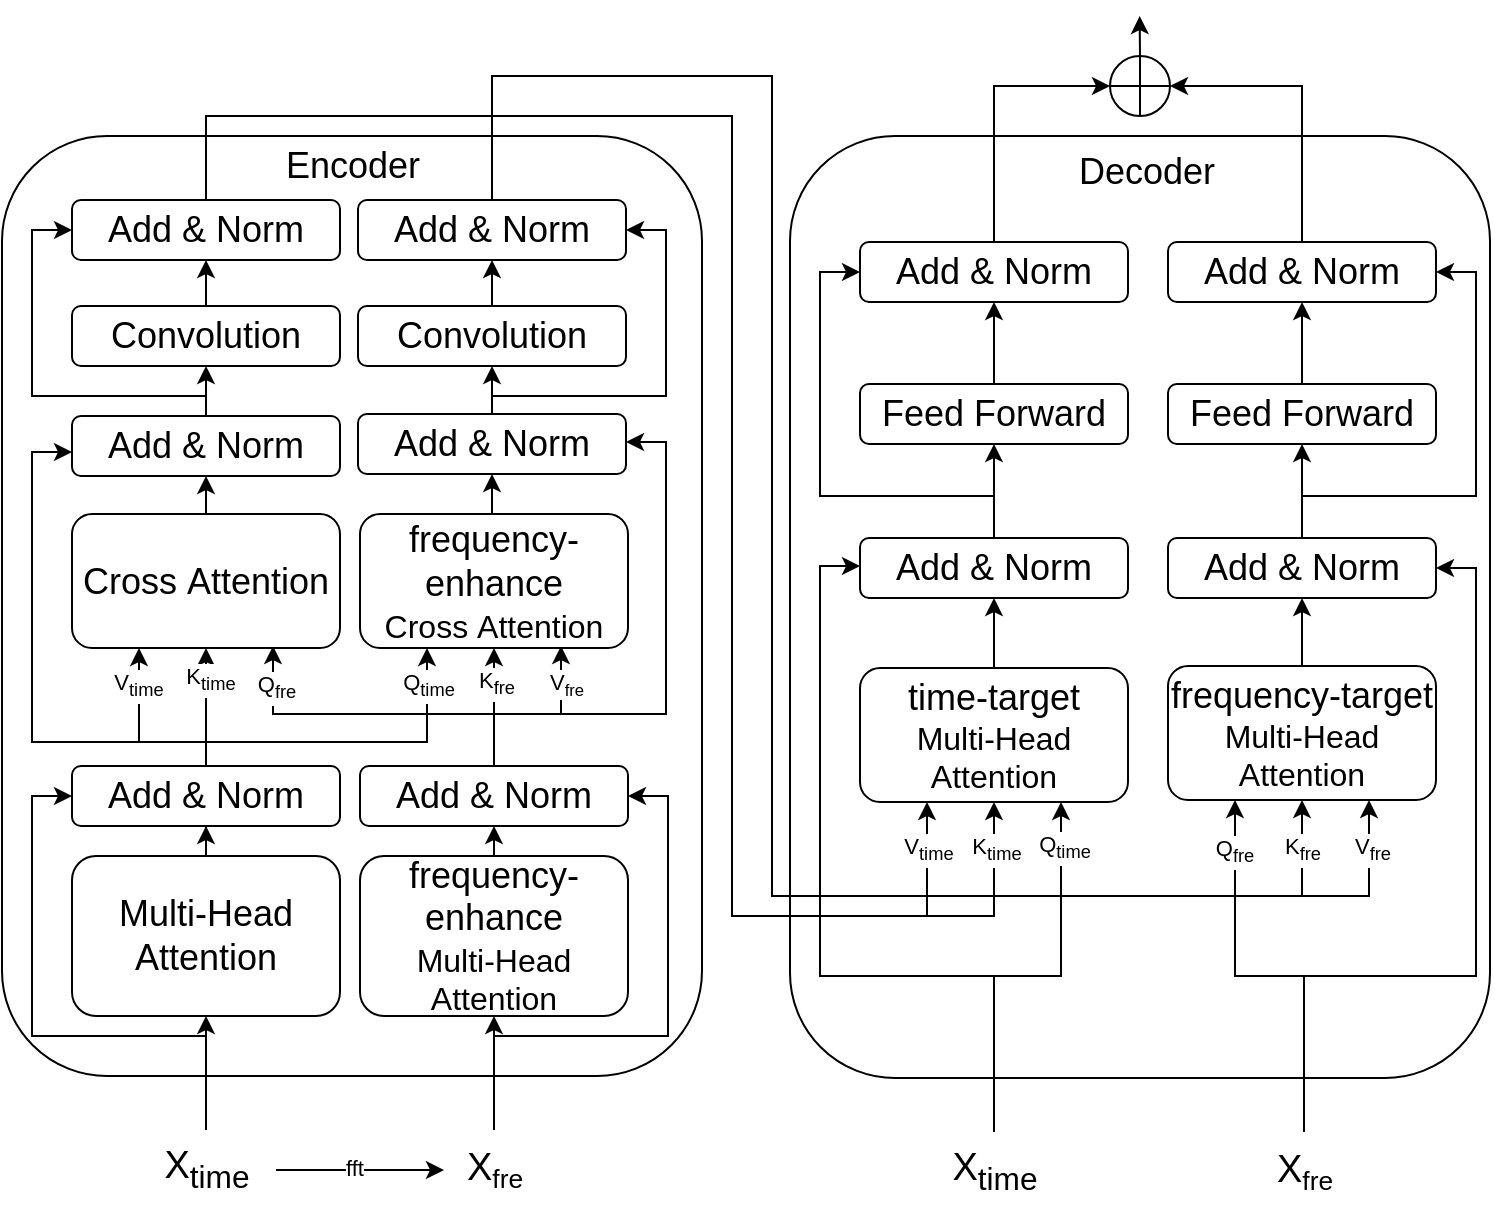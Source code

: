 <mxfile version="24.2.1" type="github">
  <diagram id="C5RBs43oDa-KdzZeNtuy" name="Page-1">
    <mxGraphModel dx="1364" dy="793" grid="1" gridSize="10" guides="1" tooltips="1" connect="1" arrows="1" fold="1" page="1" pageScale="1" pageWidth="827" pageHeight="1169" math="0" shadow="0">
      <root>
        <mxCell id="WIyWlLk6GJQsqaUBKTNV-0" />
        <mxCell id="WIyWlLk6GJQsqaUBKTNV-1" parent="WIyWlLk6GJQsqaUBKTNV-0" />
        <mxCell id="eqOZPifA_z1N_L8KUlT--0" value="" style="rounded=1;whiteSpace=wrap;html=1;" parent="WIyWlLk6GJQsqaUBKTNV-1" vertex="1">
          <mxGeometry x="55" y="70" width="350" height="470" as="geometry" />
        </mxCell>
        <mxCell id="eqOZPifA_z1N_L8KUlT--25" style="edgeStyle=orthogonalEdgeStyle;rounded=0;orthogonalLoop=1;jettySize=auto;html=1;entryX=0.5;entryY=1;entryDx=0;entryDy=0;" parent="WIyWlLk6GJQsqaUBKTNV-1" source="eqOZPifA_z1N_L8KUlT--2" target="eqOZPifA_z1N_L8KUlT--6" edge="1">
          <mxGeometry relative="1" as="geometry" />
        </mxCell>
        <mxCell id="eqOZPifA_z1N_L8KUlT--2" value="&lt;span style=&quot;background-color: initial;&quot;&gt;&lt;font style=&quot;font-size: 18px;&quot;&gt;Multi-Head Attention&lt;/font&gt;&lt;/span&gt;" style="rounded=1;whiteSpace=wrap;html=1;" parent="WIyWlLk6GJQsqaUBKTNV-1" vertex="1">
          <mxGeometry x="90" y="430" width="134" height="80" as="geometry" />
        </mxCell>
        <mxCell id="eqOZPifA_z1N_L8KUlT--35" style="edgeStyle=orthogonalEdgeStyle;rounded=0;orthogonalLoop=1;jettySize=auto;html=1;exitX=0.5;exitY=0;exitDx=0;exitDy=0;entryX=0.5;entryY=1;entryDx=0;entryDy=0;" parent="WIyWlLk6GJQsqaUBKTNV-1" source="eqOZPifA_z1N_L8KUlT--5" target="eqOZPifA_z1N_L8KUlT--7" edge="1">
          <mxGeometry relative="1" as="geometry" />
        </mxCell>
        <mxCell id="eqOZPifA_z1N_L8KUlT--5" value="&lt;font style=&quot;font-size: 18px;&quot;&gt;frequency-enhance&lt;/font&gt;&lt;div&gt;&lt;font size=&quot;3&quot;&gt;Multi-Head Attention&lt;/font&gt;&lt;/div&gt;" style="rounded=1;whiteSpace=wrap;html=1;" parent="WIyWlLk6GJQsqaUBKTNV-1" vertex="1">
          <mxGeometry x="234" y="430" width="134" height="80" as="geometry" />
        </mxCell>
        <mxCell id="eqOZPifA_z1N_L8KUlT--32" style="edgeStyle=orthogonalEdgeStyle;rounded=0;orthogonalLoop=1;jettySize=auto;html=1;exitX=0.5;exitY=0;exitDx=0;exitDy=0;entryX=0.5;entryY=1;entryDx=0;entryDy=0;" parent="WIyWlLk6GJQsqaUBKTNV-1" source="eqOZPifA_z1N_L8KUlT--6" target="eqOZPifA_z1N_L8KUlT--8" edge="1">
          <mxGeometry relative="1" as="geometry" />
        </mxCell>
        <mxCell id="eqOZPifA_z1N_L8KUlT--36" value="K&lt;sub&gt;time&lt;/sub&gt;" style="edgeLabel;html=1;align=center;verticalAlign=middle;resizable=0;points=[];" parent="eqOZPifA_z1N_L8KUlT--32" vertex="1" connectable="0">
          <mxGeometry x="-0.324" y="-2" relative="1" as="geometry">
            <mxPoint y="-23" as="offset" />
          </mxGeometry>
        </mxCell>
        <mxCell id="eqOZPifA_z1N_L8KUlT--37" style="edgeStyle=orthogonalEdgeStyle;rounded=0;orthogonalLoop=1;jettySize=auto;html=1;exitX=0.5;exitY=0;exitDx=0;exitDy=0;entryX=0.25;entryY=1;entryDx=0;entryDy=0;" parent="WIyWlLk6GJQsqaUBKTNV-1" source="eqOZPifA_z1N_L8KUlT--6" target="eqOZPifA_z1N_L8KUlT--8" edge="1">
          <mxGeometry relative="1" as="geometry">
            <Array as="points">
              <mxPoint x="157" y="373" />
              <mxPoint x="124" y="373" />
            </Array>
          </mxGeometry>
        </mxCell>
        <mxCell id="eqOZPifA_z1N_L8KUlT--38" value="V&lt;sub&gt;time&lt;/sub&gt;" style="edgeLabel;html=1;align=center;verticalAlign=middle;resizable=0;points=[];" parent="eqOZPifA_z1N_L8KUlT--37" vertex="1" connectable="0">
          <mxGeometry x="0.598" y="1" relative="1" as="geometry">
            <mxPoint as="offset" />
          </mxGeometry>
        </mxCell>
        <mxCell id="eqOZPifA_z1N_L8KUlT--46" style="edgeStyle=orthogonalEdgeStyle;rounded=0;orthogonalLoop=1;jettySize=auto;html=1;exitX=0.5;exitY=0;exitDx=0;exitDy=0;entryX=0.25;entryY=1;entryDx=0;entryDy=0;" parent="WIyWlLk6GJQsqaUBKTNV-1" source="eqOZPifA_z1N_L8KUlT--6" target="eqOZPifA_z1N_L8KUlT--9" edge="1">
          <mxGeometry relative="1" as="geometry">
            <Array as="points">
              <mxPoint x="157" y="373" />
              <mxPoint x="268" y="373" />
            </Array>
          </mxGeometry>
        </mxCell>
        <mxCell id="eqOZPifA_z1N_L8KUlT--47" value="Q&lt;sub&gt;time&lt;/sub&gt;" style="edgeLabel;html=1;align=center;verticalAlign=middle;resizable=0;points=[];" parent="eqOZPifA_z1N_L8KUlT--46" vertex="1" connectable="0">
          <mxGeometry x="0.773" relative="1" as="geometry">
            <mxPoint as="offset" />
          </mxGeometry>
        </mxCell>
        <mxCell id="eqOZPifA_z1N_L8KUlT--154" style="edgeStyle=orthogonalEdgeStyle;rounded=0;orthogonalLoop=1;jettySize=auto;html=1;exitX=0.5;exitY=0;exitDx=0;exitDy=0;entryX=0;entryY=0.5;entryDx=0;entryDy=0;" parent="WIyWlLk6GJQsqaUBKTNV-1" edge="1">
          <mxGeometry relative="1" as="geometry">
            <mxPoint x="157.0" y="395" as="sourcePoint" />
            <mxPoint x="90" y="228.0" as="targetPoint" />
            <Array as="points">
              <mxPoint x="157" y="373" />
              <mxPoint x="70" y="373" />
              <mxPoint x="70" y="228" />
            </Array>
          </mxGeometry>
        </mxCell>
        <mxCell id="eqOZPifA_z1N_L8KUlT--6" value="&lt;font style=&quot;font-size: 18px;&quot;&gt;Add &amp;amp; Norm&lt;/font&gt;" style="rounded=1;whiteSpace=wrap;html=1;" parent="WIyWlLk6GJQsqaUBKTNV-1" vertex="1">
          <mxGeometry x="90" y="385" width="134" height="30" as="geometry" />
        </mxCell>
        <mxCell id="eqOZPifA_z1N_L8KUlT--33" style="edgeStyle=orthogonalEdgeStyle;rounded=0;orthogonalLoop=1;jettySize=auto;html=1;exitX=0.5;exitY=0;exitDx=0;exitDy=0;entryX=0.5;entryY=1;entryDx=0;entryDy=0;" parent="WIyWlLk6GJQsqaUBKTNV-1" source="eqOZPifA_z1N_L8KUlT--7" target="eqOZPifA_z1N_L8KUlT--9" edge="1">
          <mxGeometry relative="1" as="geometry" />
        </mxCell>
        <mxCell id="eqOZPifA_z1N_L8KUlT--39" value="K&lt;sub&gt;fre&lt;/sub&gt;" style="edgeLabel;html=1;align=center;verticalAlign=middle;resizable=0;points=[];" parent="eqOZPifA_z1N_L8KUlT--33" vertex="1" connectable="0">
          <mxGeometry x="0.415" y="-1" relative="1" as="geometry">
            <mxPoint as="offset" />
          </mxGeometry>
        </mxCell>
        <mxCell id="eqOZPifA_z1N_L8KUlT--155" style="edgeStyle=orthogonalEdgeStyle;rounded=0;orthogonalLoop=1;jettySize=auto;html=1;exitX=0.5;exitY=0;exitDx=0;exitDy=0;entryX=1;entryY=0.5;entryDx=0;entryDy=0;" parent="WIyWlLk6GJQsqaUBKTNV-1" edge="1">
          <mxGeometry relative="1" as="geometry">
            <mxPoint x="301" y="391" as="sourcePoint" />
            <mxPoint x="367" y="223" as="targetPoint" />
            <Array as="points">
              <mxPoint x="301" y="359" />
              <mxPoint x="387" y="359" />
              <mxPoint x="387" y="223" />
            </Array>
          </mxGeometry>
        </mxCell>
        <mxCell id="6wwyws7jFuxZEPmVP6gi-4" style="edgeStyle=orthogonalEdgeStyle;rounded=0;orthogonalLoop=1;jettySize=auto;html=1;exitX=0.5;exitY=0;exitDx=0;exitDy=0;entryX=0.75;entryY=1;entryDx=0;entryDy=0;" edge="1" parent="WIyWlLk6GJQsqaUBKTNV-1">
          <mxGeometry relative="1" as="geometry">
            <mxPoint x="301" y="384" as="sourcePoint" />
            <mxPoint x="334.5" y="325" as="targetPoint" />
            <Array as="points">
              <mxPoint x="301" y="359" />
              <mxPoint x="335" y="359" />
            </Array>
          </mxGeometry>
        </mxCell>
        <mxCell id="6wwyws7jFuxZEPmVP6gi-5" style="edgeStyle=orthogonalEdgeStyle;rounded=0;orthogonalLoop=1;jettySize=auto;html=1;exitX=0.5;exitY=0;exitDx=0;exitDy=0;entryX=0.75;entryY=1;entryDx=0;entryDy=0;" edge="1" parent="WIyWlLk6GJQsqaUBKTNV-1">
          <mxGeometry relative="1" as="geometry">
            <mxPoint x="301" y="384" as="sourcePoint" />
            <mxPoint x="190.5" y="325" as="targetPoint" />
            <Array as="points">
              <mxPoint x="301" y="359" />
              <mxPoint x="191" y="359" />
            </Array>
          </mxGeometry>
        </mxCell>
        <mxCell id="eqOZPifA_z1N_L8KUlT--7" value="&lt;font style=&quot;font-size: 18px;&quot;&gt;Add &amp;amp; Norm&lt;/font&gt;" style="rounded=1;whiteSpace=wrap;html=1;" parent="WIyWlLk6GJQsqaUBKTNV-1" vertex="1">
          <mxGeometry x="234" y="385" width="134" height="30" as="geometry" />
        </mxCell>
        <mxCell id="eqOZPifA_z1N_L8KUlT--48" style="edgeStyle=orthogonalEdgeStyle;rounded=0;orthogonalLoop=1;jettySize=auto;html=1;exitX=0.5;exitY=0;exitDx=0;exitDy=0;entryX=0.5;entryY=1;entryDx=0;entryDy=0;" parent="WIyWlLk6GJQsqaUBKTNV-1" source="eqOZPifA_z1N_L8KUlT--8" target="eqOZPifA_z1N_L8KUlT--10" edge="1">
          <mxGeometry relative="1" as="geometry" />
        </mxCell>
        <mxCell id="eqOZPifA_z1N_L8KUlT--8" value="&lt;font style=&quot;font-size: 18px;&quot;&gt;&lt;span style=&quot;background-color: initial;&quot;&gt;&lt;font style=&quot;&quot;&gt;Cross&amp;nbsp;&lt;/font&gt;&lt;/span&gt;&lt;span style=&quot;background-color: initial;&quot;&gt;Attention&lt;/span&gt;&lt;/font&gt;" style="rounded=1;whiteSpace=wrap;html=1;" parent="WIyWlLk6GJQsqaUBKTNV-1" vertex="1">
          <mxGeometry x="90" y="259" width="134" height="67" as="geometry" />
        </mxCell>
        <mxCell id="eqOZPifA_z1N_L8KUlT--49" style="edgeStyle=orthogonalEdgeStyle;rounded=0;orthogonalLoop=1;jettySize=auto;html=1;exitX=0.5;exitY=0;exitDx=0;exitDy=0;entryX=0.5;entryY=1;entryDx=0;entryDy=0;" parent="WIyWlLk6GJQsqaUBKTNV-1" source="eqOZPifA_z1N_L8KUlT--9" target="eqOZPifA_z1N_L8KUlT--11" edge="1">
          <mxGeometry relative="1" as="geometry" />
        </mxCell>
        <mxCell id="eqOZPifA_z1N_L8KUlT--9" value="&lt;font style=&quot;font-size: 18px;&quot;&gt;frequency-enhance&lt;/font&gt;&lt;div&gt;&lt;font size=&quot;3&quot;&gt;Cross&lt;span style=&quot;background-color: initial;&quot;&gt;&amp;nbsp;Attention&lt;/span&gt;&lt;/font&gt;&lt;/div&gt;" style="rounded=1;whiteSpace=wrap;html=1;" parent="WIyWlLk6GJQsqaUBKTNV-1" vertex="1">
          <mxGeometry x="234" y="259" width="134" height="67" as="geometry" />
        </mxCell>
        <mxCell id="eqOZPifA_z1N_L8KUlT--50" style="edgeStyle=orthogonalEdgeStyle;rounded=0;orthogonalLoop=1;jettySize=auto;html=1;exitX=0.5;exitY=0;exitDx=0;exitDy=0;entryX=0.5;entryY=1;entryDx=0;entryDy=0;" parent="WIyWlLk6GJQsqaUBKTNV-1" source="eqOZPifA_z1N_L8KUlT--10" target="eqOZPifA_z1N_L8KUlT--12" edge="1">
          <mxGeometry relative="1" as="geometry" />
        </mxCell>
        <mxCell id="eqOZPifA_z1N_L8KUlT--56" style="edgeStyle=orthogonalEdgeStyle;rounded=0;orthogonalLoop=1;jettySize=auto;html=1;exitX=0.5;exitY=0;exitDx=0;exitDy=0;entryX=0;entryY=0.5;entryDx=0;entryDy=0;" parent="WIyWlLk6GJQsqaUBKTNV-1" source="eqOZPifA_z1N_L8KUlT--10" target="eqOZPifA_z1N_L8KUlT--14" edge="1">
          <mxGeometry relative="1" as="geometry">
            <Array as="points">
              <mxPoint x="157" y="200" />
              <mxPoint x="70" y="200" />
              <mxPoint x="70" y="117" />
            </Array>
          </mxGeometry>
        </mxCell>
        <mxCell id="eqOZPifA_z1N_L8KUlT--10" value="&lt;font style=&quot;font-size: 18px;&quot;&gt;Add &amp;amp; Norm&lt;/font&gt;" style="rounded=1;whiteSpace=wrap;html=1;" parent="WIyWlLk6GJQsqaUBKTNV-1" vertex="1">
          <mxGeometry x="90" y="210" width="134" height="30" as="geometry" />
        </mxCell>
        <mxCell id="eqOZPifA_z1N_L8KUlT--51" style="edgeStyle=orthogonalEdgeStyle;rounded=0;orthogonalLoop=1;jettySize=auto;html=1;exitX=0.5;exitY=0;exitDx=0;exitDy=0;entryX=0.5;entryY=1;entryDx=0;entryDy=0;" parent="WIyWlLk6GJQsqaUBKTNV-1" source="eqOZPifA_z1N_L8KUlT--11" target="eqOZPifA_z1N_L8KUlT--13" edge="1">
          <mxGeometry relative="1" as="geometry" />
        </mxCell>
        <mxCell id="eqOZPifA_z1N_L8KUlT--57" style="edgeStyle=orthogonalEdgeStyle;rounded=0;orthogonalLoop=1;jettySize=auto;html=1;exitX=0.5;exitY=0;exitDx=0;exitDy=0;entryX=1;entryY=0.5;entryDx=0;entryDy=0;" parent="WIyWlLk6GJQsqaUBKTNV-1" source="eqOZPifA_z1N_L8KUlT--11" target="eqOZPifA_z1N_L8KUlT--15" edge="1">
          <mxGeometry relative="1" as="geometry">
            <Array as="points">
              <mxPoint x="300" y="200" />
              <mxPoint x="387" y="200" />
              <mxPoint x="387" y="117" />
            </Array>
          </mxGeometry>
        </mxCell>
        <mxCell id="eqOZPifA_z1N_L8KUlT--11" value="&lt;font style=&quot;font-size: 18px;&quot;&gt;Add &amp;amp; Norm&lt;/font&gt;" style="rounded=1;whiteSpace=wrap;html=1;" parent="WIyWlLk6GJQsqaUBKTNV-1" vertex="1">
          <mxGeometry x="233" y="209" width="134" height="30" as="geometry" />
        </mxCell>
        <mxCell id="eqOZPifA_z1N_L8KUlT--53" style="edgeStyle=orthogonalEdgeStyle;rounded=0;orthogonalLoop=1;jettySize=auto;html=1;exitX=0.5;exitY=0;exitDx=0;exitDy=0;entryX=0.5;entryY=1;entryDx=0;entryDy=0;" parent="WIyWlLk6GJQsqaUBKTNV-1" source="eqOZPifA_z1N_L8KUlT--12" target="eqOZPifA_z1N_L8KUlT--14" edge="1">
          <mxGeometry relative="1" as="geometry" />
        </mxCell>
        <mxCell id="eqOZPifA_z1N_L8KUlT--12" value="&lt;font style=&quot;font-size: 18px;&quot;&gt;Convolution&lt;/font&gt;" style="rounded=1;whiteSpace=wrap;html=1;" parent="WIyWlLk6GJQsqaUBKTNV-1" vertex="1">
          <mxGeometry x="90" y="155" width="134" height="30" as="geometry" />
        </mxCell>
        <mxCell id="eqOZPifA_z1N_L8KUlT--55" style="edgeStyle=orthogonalEdgeStyle;rounded=0;orthogonalLoop=1;jettySize=auto;html=1;exitX=0.5;exitY=0;exitDx=0;exitDy=0;entryX=0.5;entryY=1;entryDx=0;entryDy=0;" parent="WIyWlLk6GJQsqaUBKTNV-1" source="eqOZPifA_z1N_L8KUlT--13" target="eqOZPifA_z1N_L8KUlT--15" edge="1">
          <mxGeometry relative="1" as="geometry" />
        </mxCell>
        <mxCell id="eqOZPifA_z1N_L8KUlT--13" value="&lt;font style=&quot;font-size: 18px;&quot;&gt;Convolution&lt;/font&gt;" style="rounded=1;whiteSpace=wrap;html=1;" parent="WIyWlLk6GJQsqaUBKTNV-1" vertex="1">
          <mxGeometry x="233" y="155" width="134" height="30" as="geometry" />
        </mxCell>
        <mxCell id="eqOZPifA_z1N_L8KUlT--14" value="&lt;font style=&quot;font-size: 18px;&quot;&gt;Add &amp;amp; Norm&lt;/font&gt;" style="rounded=1;whiteSpace=wrap;html=1;" parent="WIyWlLk6GJQsqaUBKTNV-1" vertex="1">
          <mxGeometry x="90" y="102" width="134" height="30" as="geometry" />
        </mxCell>
        <mxCell id="eqOZPifA_z1N_L8KUlT--15" value="&lt;font style=&quot;font-size: 18px;&quot;&gt;Add &amp;amp; Norm&lt;/font&gt;" style="rounded=1;whiteSpace=wrap;html=1;" parent="WIyWlLk6GJQsqaUBKTNV-1" vertex="1">
          <mxGeometry x="233" y="102" width="134" height="30" as="geometry" />
        </mxCell>
        <mxCell id="eqOZPifA_z1N_L8KUlT--21" value="" style="edgeStyle=orthogonalEdgeStyle;rounded=0;orthogonalLoop=1;jettySize=auto;html=1;" parent="WIyWlLk6GJQsqaUBKTNV-1" source="eqOZPifA_z1N_L8KUlT--19" target="eqOZPifA_z1N_L8KUlT--20" edge="1">
          <mxGeometry relative="1" as="geometry" />
        </mxCell>
        <mxCell id="eqOZPifA_z1N_L8KUlT--34" value="fft" style="edgeLabel;html=1;align=center;verticalAlign=middle;resizable=0;points=[];" parent="eqOZPifA_z1N_L8KUlT--21" vertex="1" connectable="0">
          <mxGeometry x="-0.089" y="1" relative="1" as="geometry">
            <mxPoint as="offset" />
          </mxGeometry>
        </mxCell>
        <mxCell id="eqOZPifA_z1N_L8KUlT--22" style="edgeStyle=orthogonalEdgeStyle;rounded=0;orthogonalLoop=1;jettySize=auto;html=1;entryX=0.5;entryY=1;entryDx=0;entryDy=0;" parent="WIyWlLk6GJQsqaUBKTNV-1" source="eqOZPifA_z1N_L8KUlT--19" target="eqOZPifA_z1N_L8KUlT--2" edge="1">
          <mxGeometry relative="1" as="geometry" />
        </mxCell>
        <mxCell id="6wwyws7jFuxZEPmVP6gi-1" style="edgeStyle=orthogonalEdgeStyle;rounded=0;orthogonalLoop=1;jettySize=auto;html=1;entryX=0;entryY=0.5;entryDx=0;entryDy=0;" edge="1" parent="WIyWlLk6GJQsqaUBKTNV-1" source="eqOZPifA_z1N_L8KUlT--19" target="eqOZPifA_z1N_L8KUlT--6">
          <mxGeometry relative="1" as="geometry">
            <Array as="points">
              <mxPoint x="157" y="520" />
              <mxPoint x="70" y="520" />
              <mxPoint x="70" y="400" />
            </Array>
          </mxGeometry>
        </mxCell>
        <mxCell id="eqOZPifA_z1N_L8KUlT--19" value="&lt;font style=&quot;font-size: 19px;&quot;&gt;X&lt;sub&gt;time&lt;/sub&gt;&lt;/font&gt;" style="text;html=1;align=center;verticalAlign=middle;resizable=0;points=[];autosize=1;strokeColor=none;fillColor=none;" parent="WIyWlLk6GJQsqaUBKTNV-1" vertex="1">
          <mxGeometry x="122" y="567" width="70" height="40" as="geometry" />
        </mxCell>
        <mxCell id="eqOZPifA_z1N_L8KUlT--23" style="edgeStyle=orthogonalEdgeStyle;rounded=0;orthogonalLoop=1;jettySize=auto;html=1;entryX=0.5;entryY=1;entryDx=0;entryDy=0;" parent="WIyWlLk6GJQsqaUBKTNV-1" source="eqOZPifA_z1N_L8KUlT--20" target="eqOZPifA_z1N_L8KUlT--5" edge="1">
          <mxGeometry relative="1" as="geometry" />
        </mxCell>
        <mxCell id="6wwyws7jFuxZEPmVP6gi-2" style="edgeStyle=orthogonalEdgeStyle;rounded=0;orthogonalLoop=1;jettySize=auto;html=1;entryX=1;entryY=0.5;entryDx=0;entryDy=0;" edge="1" parent="WIyWlLk6GJQsqaUBKTNV-1" source="eqOZPifA_z1N_L8KUlT--20" target="eqOZPifA_z1N_L8KUlT--7">
          <mxGeometry relative="1" as="geometry">
            <Array as="points">
              <mxPoint x="301" y="520" />
              <mxPoint x="388" y="520" />
              <mxPoint x="388" y="400" />
            </Array>
          </mxGeometry>
        </mxCell>
        <mxCell id="eqOZPifA_z1N_L8KUlT--20" value="&lt;font style=&quot;font-size: 19px;&quot;&gt;X&lt;/font&gt;&lt;font style=&quot;font-size: 15.833px;&quot;&gt;&lt;sub&gt;fre&lt;/sub&gt;&lt;/font&gt;" style="text;html=1;align=center;verticalAlign=middle;resizable=0;points=[];autosize=1;strokeColor=none;fillColor=none;" parent="WIyWlLk6GJQsqaUBKTNV-1" vertex="1">
          <mxGeometry x="276" y="567" width="50" height="40" as="geometry" />
        </mxCell>
        <mxCell id="eqOZPifA_z1N_L8KUlT--64" value="" style="rounded=1;whiteSpace=wrap;html=1;" parent="WIyWlLk6GJQsqaUBKTNV-1" vertex="1">
          <mxGeometry x="449" y="70" width="350" height="471" as="geometry" />
        </mxCell>
        <mxCell id="eqOZPifA_z1N_L8KUlT--83" style="edgeStyle=orthogonalEdgeStyle;rounded=0;orthogonalLoop=1;jettySize=auto;html=1;exitX=0.5;exitY=0;exitDx=0;exitDy=0;entryX=0.5;entryY=1;entryDx=0;entryDy=0;" parent="WIyWlLk6GJQsqaUBKTNV-1" source="eqOZPifA_z1N_L8KUlT--84" target="eqOZPifA_z1N_L8KUlT--89" edge="1">
          <mxGeometry relative="1" as="geometry" />
        </mxCell>
        <mxCell id="eqOZPifA_z1N_L8KUlT--84" value="&lt;font style=&quot;font-size: 18px;&quot;&gt;time-target&lt;/font&gt;&lt;div&gt;&lt;font size=&quot;3&quot;&gt;Multi-Head Attention&lt;/font&gt;&lt;/div&gt;" style="rounded=1;whiteSpace=wrap;html=1;" parent="WIyWlLk6GJQsqaUBKTNV-1" vertex="1">
          <mxGeometry x="484" y="336" width="134" height="67" as="geometry" />
        </mxCell>
        <mxCell id="eqOZPifA_z1N_L8KUlT--85" style="edgeStyle=orthogonalEdgeStyle;rounded=0;orthogonalLoop=1;jettySize=auto;html=1;exitX=0.5;exitY=0;exitDx=0;exitDy=0;entryX=0.5;entryY=1;entryDx=0;entryDy=0;" parent="WIyWlLk6GJQsqaUBKTNV-1" source="eqOZPifA_z1N_L8KUlT--86" target="eqOZPifA_z1N_L8KUlT--92" edge="1">
          <mxGeometry relative="1" as="geometry" />
        </mxCell>
        <mxCell id="eqOZPifA_z1N_L8KUlT--86" value="&lt;font style=&quot;font-size: 18px;&quot;&gt;frequency-target&lt;/font&gt;&lt;div&gt;&lt;font size=&quot;3&quot;&gt;Multi-Head Attention&lt;/font&gt;&lt;/div&gt;" style="rounded=1;whiteSpace=wrap;html=1;" parent="WIyWlLk6GJQsqaUBKTNV-1" vertex="1">
          <mxGeometry x="638" y="335" width="134" height="67" as="geometry" />
        </mxCell>
        <mxCell id="eqOZPifA_z1N_L8KUlT--87" style="edgeStyle=orthogonalEdgeStyle;rounded=0;orthogonalLoop=1;jettySize=auto;html=1;exitX=0.5;exitY=0;exitDx=0;exitDy=0;entryX=0.5;entryY=1;entryDx=0;entryDy=0;" parent="WIyWlLk6GJQsqaUBKTNV-1" source="eqOZPifA_z1N_L8KUlT--89" target="eqOZPifA_z1N_L8KUlT--94" edge="1">
          <mxGeometry relative="1" as="geometry" />
        </mxCell>
        <mxCell id="eqOZPifA_z1N_L8KUlT--159" style="edgeStyle=orthogonalEdgeStyle;rounded=0;orthogonalLoop=1;jettySize=auto;html=1;exitX=0.5;exitY=0;exitDx=0;exitDy=0;entryX=0;entryY=0.5;entryDx=0;entryDy=0;" parent="WIyWlLk6GJQsqaUBKTNV-1" source="eqOZPifA_z1N_L8KUlT--89" target="eqOZPifA_z1N_L8KUlT--97" edge="1">
          <mxGeometry relative="1" as="geometry">
            <Array as="points">
              <mxPoint x="551" y="250" />
              <mxPoint x="464" y="250" />
              <mxPoint x="464" y="138" />
            </Array>
          </mxGeometry>
        </mxCell>
        <mxCell id="eqOZPifA_z1N_L8KUlT--89" value="&lt;font style=&quot;font-size: 18px;&quot;&gt;Add &amp;amp; Norm&lt;/font&gt;" style="rounded=1;whiteSpace=wrap;html=1;" parent="WIyWlLk6GJQsqaUBKTNV-1" vertex="1">
          <mxGeometry x="484" y="271" width="134" height="30" as="geometry" />
        </mxCell>
        <mxCell id="eqOZPifA_z1N_L8KUlT--90" style="edgeStyle=orthogonalEdgeStyle;rounded=0;orthogonalLoop=1;jettySize=auto;html=1;exitX=0.5;exitY=0;exitDx=0;exitDy=0;entryX=0.5;entryY=1;entryDx=0;entryDy=0;" parent="WIyWlLk6GJQsqaUBKTNV-1" source="eqOZPifA_z1N_L8KUlT--92" target="eqOZPifA_z1N_L8KUlT--96" edge="1">
          <mxGeometry relative="1" as="geometry" />
        </mxCell>
        <mxCell id="eqOZPifA_z1N_L8KUlT--160" style="edgeStyle=orthogonalEdgeStyle;rounded=0;orthogonalLoop=1;jettySize=auto;html=1;exitX=0.5;exitY=0;exitDx=0;exitDy=0;entryX=1;entryY=0.5;entryDx=0;entryDy=0;" parent="WIyWlLk6GJQsqaUBKTNV-1" source="eqOZPifA_z1N_L8KUlT--92" target="eqOZPifA_z1N_L8KUlT--98" edge="1">
          <mxGeometry relative="1" as="geometry">
            <Array as="points">
              <mxPoint x="705" y="250" />
              <mxPoint x="792" y="250" />
              <mxPoint x="792" y="138" />
            </Array>
          </mxGeometry>
        </mxCell>
        <mxCell id="eqOZPifA_z1N_L8KUlT--92" value="&lt;font style=&quot;font-size: 18px;&quot;&gt;Add &amp;amp; Norm&lt;/font&gt;" style="rounded=1;whiteSpace=wrap;html=1;" parent="WIyWlLk6GJQsqaUBKTNV-1" vertex="1">
          <mxGeometry x="638" y="271" width="134" height="30" as="geometry" />
        </mxCell>
        <mxCell id="eqOZPifA_z1N_L8KUlT--93" style="edgeStyle=orthogonalEdgeStyle;rounded=0;orthogonalLoop=1;jettySize=auto;html=1;exitX=0.5;exitY=0;exitDx=0;exitDy=0;entryX=0.5;entryY=1;entryDx=0;entryDy=0;" parent="WIyWlLk6GJQsqaUBKTNV-1" source="eqOZPifA_z1N_L8KUlT--94" target="eqOZPifA_z1N_L8KUlT--97" edge="1">
          <mxGeometry relative="1" as="geometry" />
        </mxCell>
        <mxCell id="eqOZPifA_z1N_L8KUlT--94" value="&lt;font style=&quot;font-size: 18px;&quot;&gt;Feed Forward&lt;/font&gt;" style="rounded=1;whiteSpace=wrap;html=1;" parent="WIyWlLk6GJQsqaUBKTNV-1" vertex="1">
          <mxGeometry x="484" y="194" width="134" height="30" as="geometry" />
        </mxCell>
        <mxCell id="eqOZPifA_z1N_L8KUlT--95" style="edgeStyle=orthogonalEdgeStyle;rounded=0;orthogonalLoop=1;jettySize=auto;html=1;exitX=0.5;exitY=0;exitDx=0;exitDy=0;entryX=0.5;entryY=1;entryDx=0;entryDy=0;" parent="WIyWlLk6GJQsqaUBKTNV-1" source="eqOZPifA_z1N_L8KUlT--96" target="eqOZPifA_z1N_L8KUlT--98" edge="1">
          <mxGeometry relative="1" as="geometry" />
        </mxCell>
        <mxCell id="eqOZPifA_z1N_L8KUlT--96" value="&lt;font style=&quot;font-size: 18px;&quot;&gt;Feed Forward&lt;/font&gt;" style="rounded=1;whiteSpace=wrap;html=1;" parent="WIyWlLk6GJQsqaUBKTNV-1" vertex="1">
          <mxGeometry x="638" y="194" width="134" height="30" as="geometry" />
        </mxCell>
        <mxCell id="eqOZPifA_z1N_L8KUlT--151" style="edgeStyle=orthogonalEdgeStyle;rounded=0;orthogonalLoop=1;jettySize=auto;html=1;exitX=0.5;exitY=0;exitDx=0;exitDy=0;entryX=0;entryY=0.5;entryDx=0;entryDy=0;" parent="WIyWlLk6GJQsqaUBKTNV-1" source="eqOZPifA_z1N_L8KUlT--97" target="eqOZPifA_z1N_L8KUlT--149" edge="1">
          <mxGeometry relative="1" as="geometry" />
        </mxCell>
        <mxCell id="eqOZPifA_z1N_L8KUlT--97" value="&lt;font style=&quot;font-size: 18px;&quot;&gt;Add &amp;amp; Norm&lt;/font&gt;" style="rounded=1;whiteSpace=wrap;html=1;" parent="WIyWlLk6GJQsqaUBKTNV-1" vertex="1">
          <mxGeometry x="484" y="123" width="134" height="30" as="geometry" />
        </mxCell>
        <mxCell id="eqOZPifA_z1N_L8KUlT--152" style="edgeStyle=orthogonalEdgeStyle;rounded=0;orthogonalLoop=1;jettySize=auto;html=1;exitX=0.5;exitY=0;exitDx=0;exitDy=0;entryX=1;entryY=0.5;entryDx=0;entryDy=0;" parent="WIyWlLk6GJQsqaUBKTNV-1" source="eqOZPifA_z1N_L8KUlT--98" target="eqOZPifA_z1N_L8KUlT--149" edge="1">
          <mxGeometry relative="1" as="geometry" />
        </mxCell>
        <mxCell id="eqOZPifA_z1N_L8KUlT--98" value="&lt;font style=&quot;font-size: 18px;&quot;&gt;Add &amp;amp; Norm&lt;/font&gt;" style="rounded=1;whiteSpace=wrap;html=1;" parent="WIyWlLk6GJQsqaUBKTNV-1" vertex="1">
          <mxGeometry x="638" y="123" width="134" height="30" as="geometry" />
        </mxCell>
        <mxCell id="eqOZPifA_z1N_L8KUlT--112" style="edgeStyle=orthogonalEdgeStyle;rounded=0;orthogonalLoop=1;jettySize=auto;html=1;entryX=0.75;entryY=1;entryDx=0;entryDy=0;" parent="WIyWlLk6GJQsqaUBKTNV-1" source="eqOZPifA_z1N_L8KUlT--103" target="eqOZPifA_z1N_L8KUlT--84" edge="1">
          <mxGeometry relative="1" as="geometry">
            <Array as="points">
              <mxPoint x="551" y="490" />
              <mxPoint x="585" y="490" />
            </Array>
          </mxGeometry>
        </mxCell>
        <mxCell id="eqOZPifA_z1N_L8KUlT--114" value="Q&lt;sub&gt;time&lt;/sub&gt;" style="edgeLabel;html=1;align=center;verticalAlign=middle;resizable=0;points=[];" parent="eqOZPifA_z1N_L8KUlT--112" vertex="1" connectable="0">
          <mxGeometry x="0.767" y="-1" relative="1" as="geometry">
            <mxPoint as="offset" />
          </mxGeometry>
        </mxCell>
        <mxCell id="eqOZPifA_z1N_L8KUlT--157" style="edgeStyle=orthogonalEdgeStyle;rounded=0;orthogonalLoop=1;jettySize=auto;html=1;entryX=0;entryY=0.5;entryDx=0;entryDy=0;" parent="WIyWlLk6GJQsqaUBKTNV-1" edge="1">
          <mxGeometry relative="1" as="geometry">
            <mxPoint x="551" y="567" as="sourcePoint" />
            <mxPoint x="484" y="285" as="targetPoint" />
            <Array as="points">
              <mxPoint x="551" y="490" />
              <mxPoint x="464" y="490" />
              <mxPoint x="464" y="285" />
            </Array>
          </mxGeometry>
        </mxCell>
        <mxCell id="eqOZPifA_z1N_L8KUlT--103" value="&lt;font style=&quot;font-size: 19px;&quot;&gt;X&lt;sub&gt;time&lt;/sub&gt;&lt;/font&gt;" style="text;html=1;align=center;verticalAlign=middle;resizable=0;points=[];autosize=1;strokeColor=none;fillColor=none;" parent="WIyWlLk6GJQsqaUBKTNV-1" vertex="1">
          <mxGeometry x="516" y="568" width="70" height="40" as="geometry" />
        </mxCell>
        <mxCell id="eqOZPifA_z1N_L8KUlT--138" style="edgeStyle=orthogonalEdgeStyle;rounded=0;orthogonalLoop=1;jettySize=auto;html=1;entryX=0.25;entryY=1;entryDx=0;entryDy=0;" parent="WIyWlLk6GJQsqaUBKTNV-1" source="eqOZPifA_z1N_L8KUlT--106" target="eqOZPifA_z1N_L8KUlT--86" edge="1">
          <mxGeometry relative="1" as="geometry">
            <Array as="points">
              <mxPoint x="706" y="490" />
              <mxPoint x="671" y="490" />
            </Array>
          </mxGeometry>
        </mxCell>
        <mxCell id="eqOZPifA_z1N_L8KUlT--139" value="Q&lt;sub&gt;fre&lt;/sub&gt;" style="edgeLabel;html=1;align=center;verticalAlign=middle;resizable=0;points=[];" parent="eqOZPifA_z1N_L8KUlT--138" vertex="1" connectable="0">
          <mxGeometry x="0.781" y="3" relative="1" as="geometry">
            <mxPoint x="2" y="4" as="offset" />
          </mxGeometry>
        </mxCell>
        <mxCell id="eqOZPifA_z1N_L8KUlT--158" style="edgeStyle=orthogonalEdgeStyle;rounded=0;orthogonalLoop=1;jettySize=auto;html=1;entryX=1;entryY=0.5;entryDx=0;entryDy=0;" parent="WIyWlLk6GJQsqaUBKTNV-1" source="eqOZPifA_z1N_L8KUlT--106" target="eqOZPifA_z1N_L8KUlT--92" edge="1">
          <mxGeometry relative="1" as="geometry">
            <Array as="points">
              <mxPoint x="706" y="490" />
              <mxPoint x="792" y="490" />
              <mxPoint x="792" y="286" />
            </Array>
          </mxGeometry>
        </mxCell>
        <mxCell id="eqOZPifA_z1N_L8KUlT--106" value="&lt;font style=&quot;font-size: 19px;&quot;&gt;X&lt;/font&gt;&lt;font style=&quot;font-size: 15.833px;&quot;&gt;&lt;sub&gt;fre&lt;/sub&gt;&lt;/font&gt;" style="text;html=1;align=center;verticalAlign=middle;resizable=0;points=[];autosize=1;strokeColor=none;fillColor=none;" parent="WIyWlLk6GJQsqaUBKTNV-1" vertex="1">
          <mxGeometry x="681" y="568" width="50" height="40" as="geometry" />
        </mxCell>
        <mxCell id="eqOZPifA_z1N_L8KUlT--118" style="edgeStyle=orthogonalEdgeStyle;rounded=0;orthogonalLoop=1;jettySize=auto;html=1;exitX=0.5;exitY=0;exitDx=0;exitDy=0;entryX=0.5;entryY=1;entryDx=0;entryDy=0;" parent="WIyWlLk6GJQsqaUBKTNV-1" source="eqOZPifA_z1N_L8KUlT--14" target="eqOZPifA_z1N_L8KUlT--84" edge="1">
          <mxGeometry relative="1" as="geometry">
            <Array as="points">
              <mxPoint x="157" y="60" />
              <mxPoint x="420" y="60" />
              <mxPoint x="420" y="460" />
              <mxPoint x="551" y="460" />
            </Array>
          </mxGeometry>
        </mxCell>
        <mxCell id="eqOZPifA_z1N_L8KUlT--119" value="K&lt;sub&gt;time&lt;/sub&gt;" style="edgeLabel;html=1;align=center;verticalAlign=middle;resizable=0;points=[];" parent="eqOZPifA_z1N_L8KUlT--118" vertex="1" connectable="0">
          <mxGeometry x="0.942" y="2" relative="1" as="geometry">
            <mxPoint x="3" y="-2" as="offset" />
          </mxGeometry>
        </mxCell>
        <mxCell id="eqOZPifA_z1N_L8KUlT--120" style="edgeStyle=orthogonalEdgeStyle;rounded=0;orthogonalLoop=1;jettySize=auto;html=1;exitX=0.5;exitY=0;exitDx=0;exitDy=0;entryX=0.25;entryY=1;entryDx=0;entryDy=0;" parent="WIyWlLk6GJQsqaUBKTNV-1" source="eqOZPifA_z1N_L8KUlT--14" target="eqOZPifA_z1N_L8KUlT--84" edge="1">
          <mxGeometry relative="1" as="geometry">
            <Array as="points">
              <mxPoint x="157" y="60" />
              <mxPoint x="420" y="60" />
              <mxPoint x="420" y="460" />
              <mxPoint x="517" y="460" />
            </Array>
          </mxGeometry>
        </mxCell>
        <mxCell id="eqOZPifA_z1N_L8KUlT--121" value="V&lt;sub&gt;time&lt;/sub&gt;" style="edgeLabel;html=1;align=center;verticalAlign=middle;resizable=0;points=[];" parent="eqOZPifA_z1N_L8KUlT--120" vertex="1" connectable="0">
          <mxGeometry x="0.949" y="-1" relative="1" as="geometry">
            <mxPoint x="-1" y="2" as="offset" />
          </mxGeometry>
        </mxCell>
        <mxCell id="eqOZPifA_z1N_L8KUlT--133" value="&lt;font style=&quot;font-size: 18px;&quot;&gt;Encoder&lt;/font&gt;" style="text;html=1;align=center;verticalAlign=middle;resizable=0;points=[];autosize=1;strokeColor=none;fillColor=none;" parent="WIyWlLk6GJQsqaUBKTNV-1" vertex="1">
          <mxGeometry x="185" y="65" width="90" height="40" as="geometry" />
        </mxCell>
        <mxCell id="eqOZPifA_z1N_L8KUlT--134" value="&lt;font style=&quot;font-size: 18px;&quot;&gt;Decoder&lt;/font&gt;" style="text;html=1;align=center;verticalAlign=middle;resizable=0;points=[];autosize=1;strokeColor=none;fillColor=none;" parent="WIyWlLk6GJQsqaUBKTNV-1" vertex="1">
          <mxGeometry x="582" y="68" width="90" height="40" as="geometry" />
        </mxCell>
        <mxCell id="eqOZPifA_z1N_L8KUlT--140" style="edgeStyle=orthogonalEdgeStyle;rounded=0;orthogonalLoop=1;jettySize=auto;html=1;exitX=0.5;exitY=0;exitDx=0;exitDy=0;entryX=0.5;entryY=1;entryDx=0;entryDy=0;" parent="WIyWlLk6GJQsqaUBKTNV-1" source="eqOZPifA_z1N_L8KUlT--15" target="eqOZPifA_z1N_L8KUlT--86" edge="1">
          <mxGeometry relative="1" as="geometry">
            <Array as="points">
              <mxPoint x="300" y="40" />
              <mxPoint x="440" y="40" />
              <mxPoint x="440" y="450" />
              <mxPoint x="705" y="450" />
            </Array>
          </mxGeometry>
        </mxCell>
        <mxCell id="eqOZPifA_z1N_L8KUlT--144" value="K&lt;sub&gt;fre&lt;/sub&gt;" style="edgeLabel;html=1;align=center;verticalAlign=middle;resizable=0;points=[];" parent="eqOZPifA_z1N_L8KUlT--140" vertex="1" connectable="0">
          <mxGeometry x="0.948" relative="1" as="geometry">
            <mxPoint y="1" as="offset" />
          </mxGeometry>
        </mxCell>
        <mxCell id="eqOZPifA_z1N_L8KUlT--145" style="edgeStyle=orthogonalEdgeStyle;rounded=0;orthogonalLoop=1;jettySize=auto;html=1;exitX=0.5;exitY=0;exitDx=0;exitDy=0;entryX=0.75;entryY=1;entryDx=0;entryDy=0;" parent="WIyWlLk6GJQsqaUBKTNV-1" source="eqOZPifA_z1N_L8KUlT--15" target="eqOZPifA_z1N_L8KUlT--86" edge="1">
          <mxGeometry relative="1" as="geometry">
            <Array as="points">
              <mxPoint x="300" y="40" />
              <mxPoint x="440" y="40" />
              <mxPoint x="440" y="450" />
              <mxPoint x="739" y="450" />
            </Array>
          </mxGeometry>
        </mxCell>
        <mxCell id="eqOZPifA_z1N_L8KUlT--146" value="V&lt;sub&gt;fre&lt;/sub&gt;" style="edgeLabel;html=1;align=center;verticalAlign=middle;resizable=0;points=[];" parent="eqOZPifA_z1N_L8KUlT--145" vertex="1" connectable="0">
          <mxGeometry x="0.953" y="2" relative="1" as="geometry">
            <mxPoint x="3" y="2" as="offset" />
          </mxGeometry>
        </mxCell>
        <mxCell id="eqOZPifA_z1N_L8KUlT--153" style="edgeStyle=orthogonalEdgeStyle;rounded=0;orthogonalLoop=1;jettySize=auto;html=1;exitX=0.5;exitY=0;exitDx=0;exitDy=0;" parent="WIyWlLk6GJQsqaUBKTNV-1" source="eqOZPifA_z1N_L8KUlT--149" edge="1">
          <mxGeometry relative="1" as="geometry">
            <mxPoint x="623.828" y="10" as="targetPoint" />
          </mxGeometry>
        </mxCell>
        <mxCell id="eqOZPifA_z1N_L8KUlT--149" value="" style="shape=orEllipse;perimeter=ellipsePerimeter;whiteSpace=wrap;html=1;backgroundOutline=1;" parent="WIyWlLk6GJQsqaUBKTNV-1" vertex="1">
          <mxGeometry x="609" y="30" width="30" height="30" as="geometry" />
        </mxCell>
        <mxCell id="6wwyws7jFuxZEPmVP6gi-7" value="Q&lt;sub&gt;fre&lt;/sub&gt;" style="edgeLabel;html=1;align=center;verticalAlign=middle;resizable=0;points=[];" vertex="1" connectable="0" parent="WIyWlLk6GJQsqaUBKTNV-1">
          <mxGeometry x="191.5" y="345.5" as="geometry" />
        </mxCell>
        <mxCell id="6wwyws7jFuxZEPmVP6gi-10" value="V&lt;font size=&quot;1&quot;&gt;&lt;sub&gt;fre&lt;/sub&gt;&lt;/font&gt;" style="edgeLabel;html=1;align=center;verticalAlign=middle;resizable=0;points=[];" vertex="1" connectable="0" parent="WIyWlLk6GJQsqaUBKTNV-1">
          <mxGeometry x="346.5" y="345.5" as="geometry">
            <mxPoint x="-10" y="-2" as="offset" />
          </mxGeometry>
        </mxCell>
      </root>
    </mxGraphModel>
  </diagram>
</mxfile>
